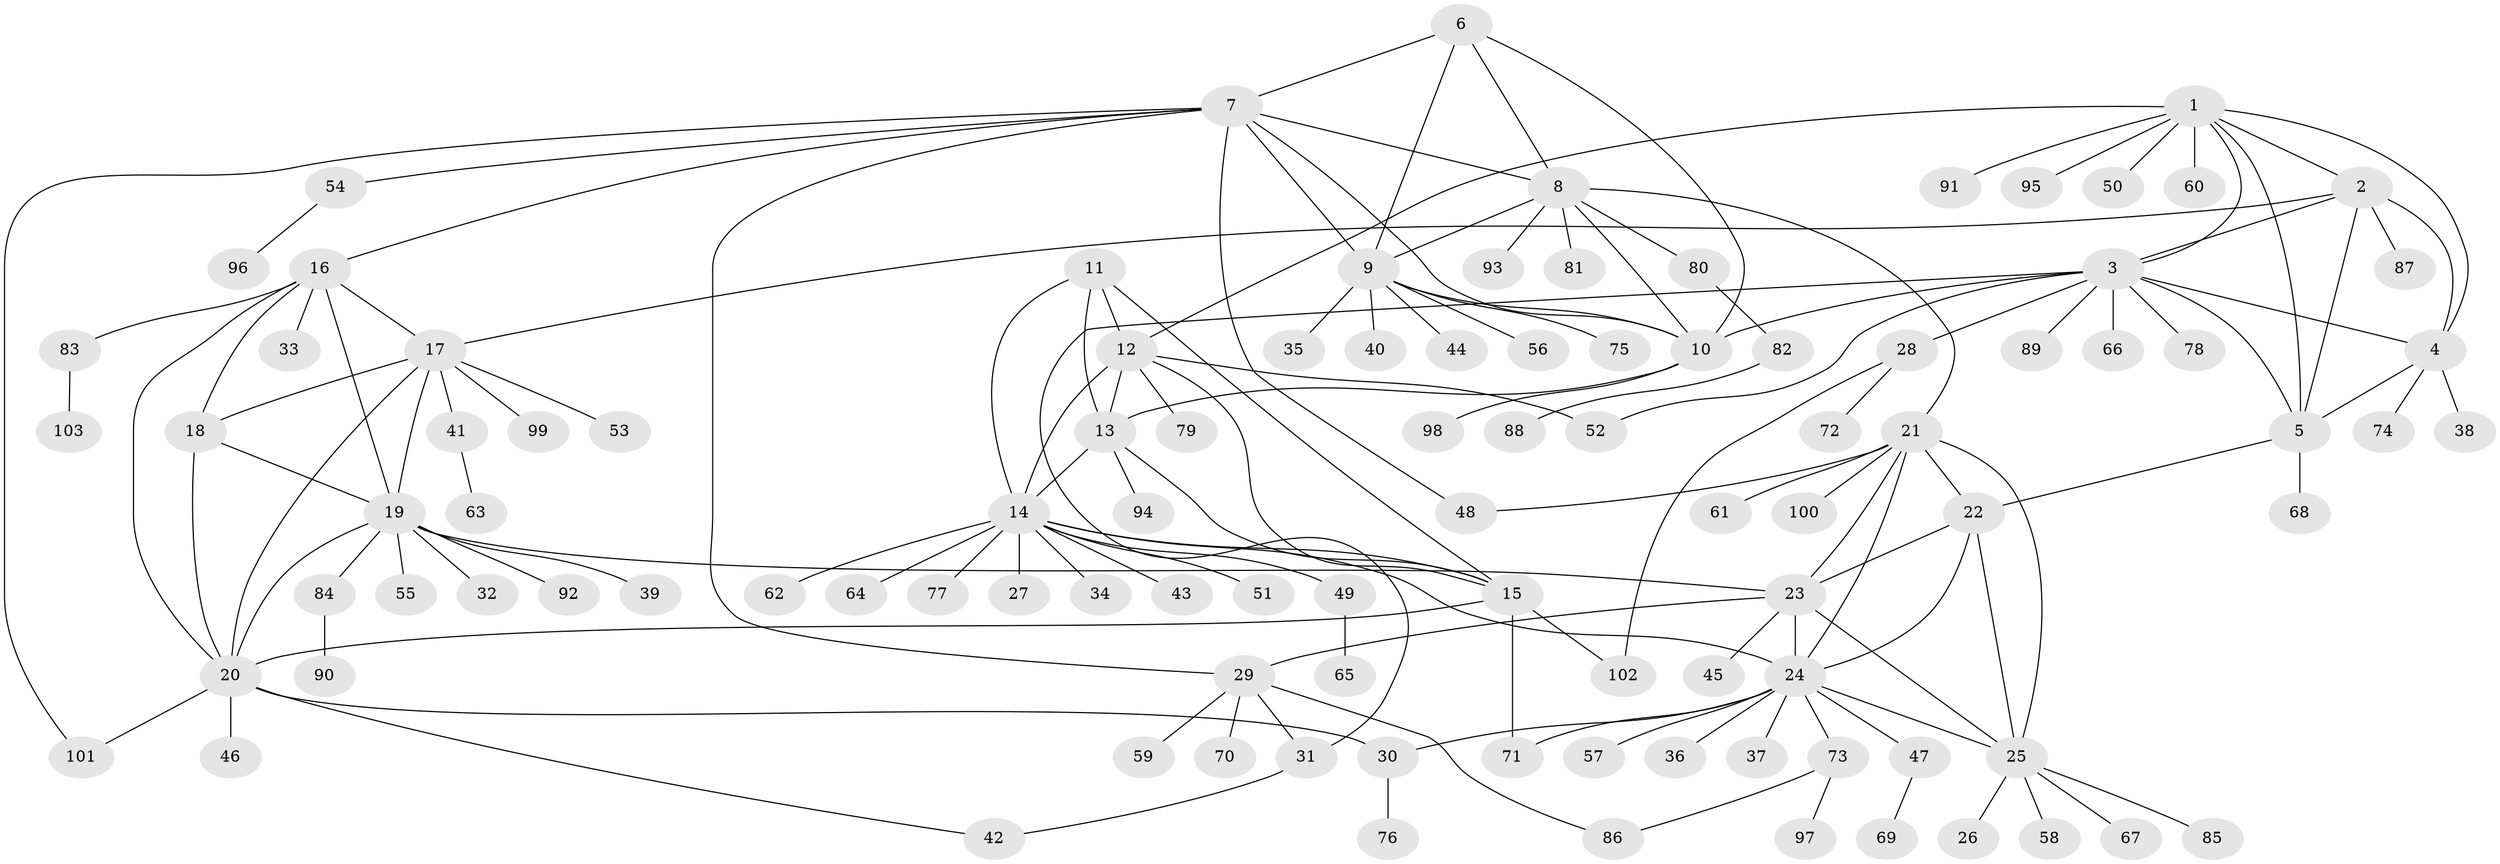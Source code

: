 // coarse degree distribution, {8: 0.05063291139240506, 6: 0.0759493670886076, 12: 0.02531645569620253, 5: 0.06329113924050633, 3: 0.012658227848101266, 11: 0.012658227848101266, 9: 0.012658227848101266, 10: 0.012658227848101266, 1: 0.5949367088607594, 7: 0.012658227848101266, 2: 0.12658227848101267}
// Generated by graph-tools (version 1.1) at 2025/52/02/27/25 19:52:16]
// undirected, 103 vertices, 148 edges
graph export_dot {
graph [start="1"]
  node [color=gray90,style=filled];
  1;
  2;
  3;
  4;
  5;
  6;
  7;
  8;
  9;
  10;
  11;
  12;
  13;
  14;
  15;
  16;
  17;
  18;
  19;
  20;
  21;
  22;
  23;
  24;
  25;
  26;
  27;
  28;
  29;
  30;
  31;
  32;
  33;
  34;
  35;
  36;
  37;
  38;
  39;
  40;
  41;
  42;
  43;
  44;
  45;
  46;
  47;
  48;
  49;
  50;
  51;
  52;
  53;
  54;
  55;
  56;
  57;
  58;
  59;
  60;
  61;
  62;
  63;
  64;
  65;
  66;
  67;
  68;
  69;
  70;
  71;
  72;
  73;
  74;
  75;
  76;
  77;
  78;
  79;
  80;
  81;
  82;
  83;
  84;
  85;
  86;
  87;
  88;
  89;
  90;
  91;
  92;
  93;
  94;
  95;
  96;
  97;
  98;
  99;
  100;
  101;
  102;
  103;
  1 -- 2;
  1 -- 3;
  1 -- 4;
  1 -- 5;
  1 -- 12;
  1 -- 50;
  1 -- 60;
  1 -- 91;
  1 -- 95;
  2 -- 3;
  2 -- 4;
  2 -- 5;
  2 -- 17;
  2 -- 87;
  3 -- 4;
  3 -- 5;
  3 -- 10;
  3 -- 28;
  3 -- 31;
  3 -- 52;
  3 -- 66;
  3 -- 78;
  3 -- 89;
  4 -- 5;
  4 -- 38;
  4 -- 74;
  5 -- 22;
  5 -- 68;
  6 -- 7;
  6 -- 8;
  6 -- 9;
  6 -- 10;
  7 -- 8;
  7 -- 9;
  7 -- 10;
  7 -- 16;
  7 -- 29;
  7 -- 48;
  7 -- 54;
  7 -- 101;
  8 -- 9;
  8 -- 10;
  8 -- 21;
  8 -- 80;
  8 -- 81;
  8 -- 93;
  9 -- 10;
  9 -- 35;
  9 -- 40;
  9 -- 44;
  9 -- 56;
  9 -- 75;
  10 -- 13;
  10 -- 98;
  11 -- 12;
  11 -- 13;
  11 -- 14;
  11 -- 15;
  12 -- 13;
  12 -- 14;
  12 -- 15;
  12 -- 52;
  12 -- 79;
  13 -- 14;
  13 -- 15;
  13 -- 94;
  14 -- 15;
  14 -- 24;
  14 -- 27;
  14 -- 34;
  14 -- 43;
  14 -- 49;
  14 -- 51;
  14 -- 62;
  14 -- 64;
  14 -- 77;
  15 -- 20;
  15 -- 71;
  15 -- 102;
  16 -- 17;
  16 -- 18;
  16 -- 19;
  16 -- 20;
  16 -- 33;
  16 -- 83;
  17 -- 18;
  17 -- 19;
  17 -- 20;
  17 -- 41;
  17 -- 53;
  17 -- 99;
  18 -- 19;
  18 -- 20;
  19 -- 20;
  19 -- 23;
  19 -- 32;
  19 -- 39;
  19 -- 55;
  19 -- 84;
  19 -- 92;
  20 -- 30;
  20 -- 42;
  20 -- 46;
  20 -- 101;
  21 -- 22;
  21 -- 23;
  21 -- 24;
  21 -- 25;
  21 -- 48;
  21 -- 61;
  21 -- 100;
  22 -- 23;
  22 -- 24;
  22 -- 25;
  23 -- 24;
  23 -- 25;
  23 -- 29;
  23 -- 45;
  24 -- 25;
  24 -- 30;
  24 -- 36;
  24 -- 37;
  24 -- 47;
  24 -- 57;
  24 -- 71;
  24 -- 73;
  25 -- 26;
  25 -- 58;
  25 -- 67;
  25 -- 85;
  28 -- 72;
  28 -- 102;
  29 -- 31;
  29 -- 59;
  29 -- 70;
  29 -- 86;
  30 -- 76;
  31 -- 42;
  41 -- 63;
  47 -- 69;
  49 -- 65;
  54 -- 96;
  73 -- 86;
  73 -- 97;
  80 -- 82;
  82 -- 88;
  83 -- 103;
  84 -- 90;
}

